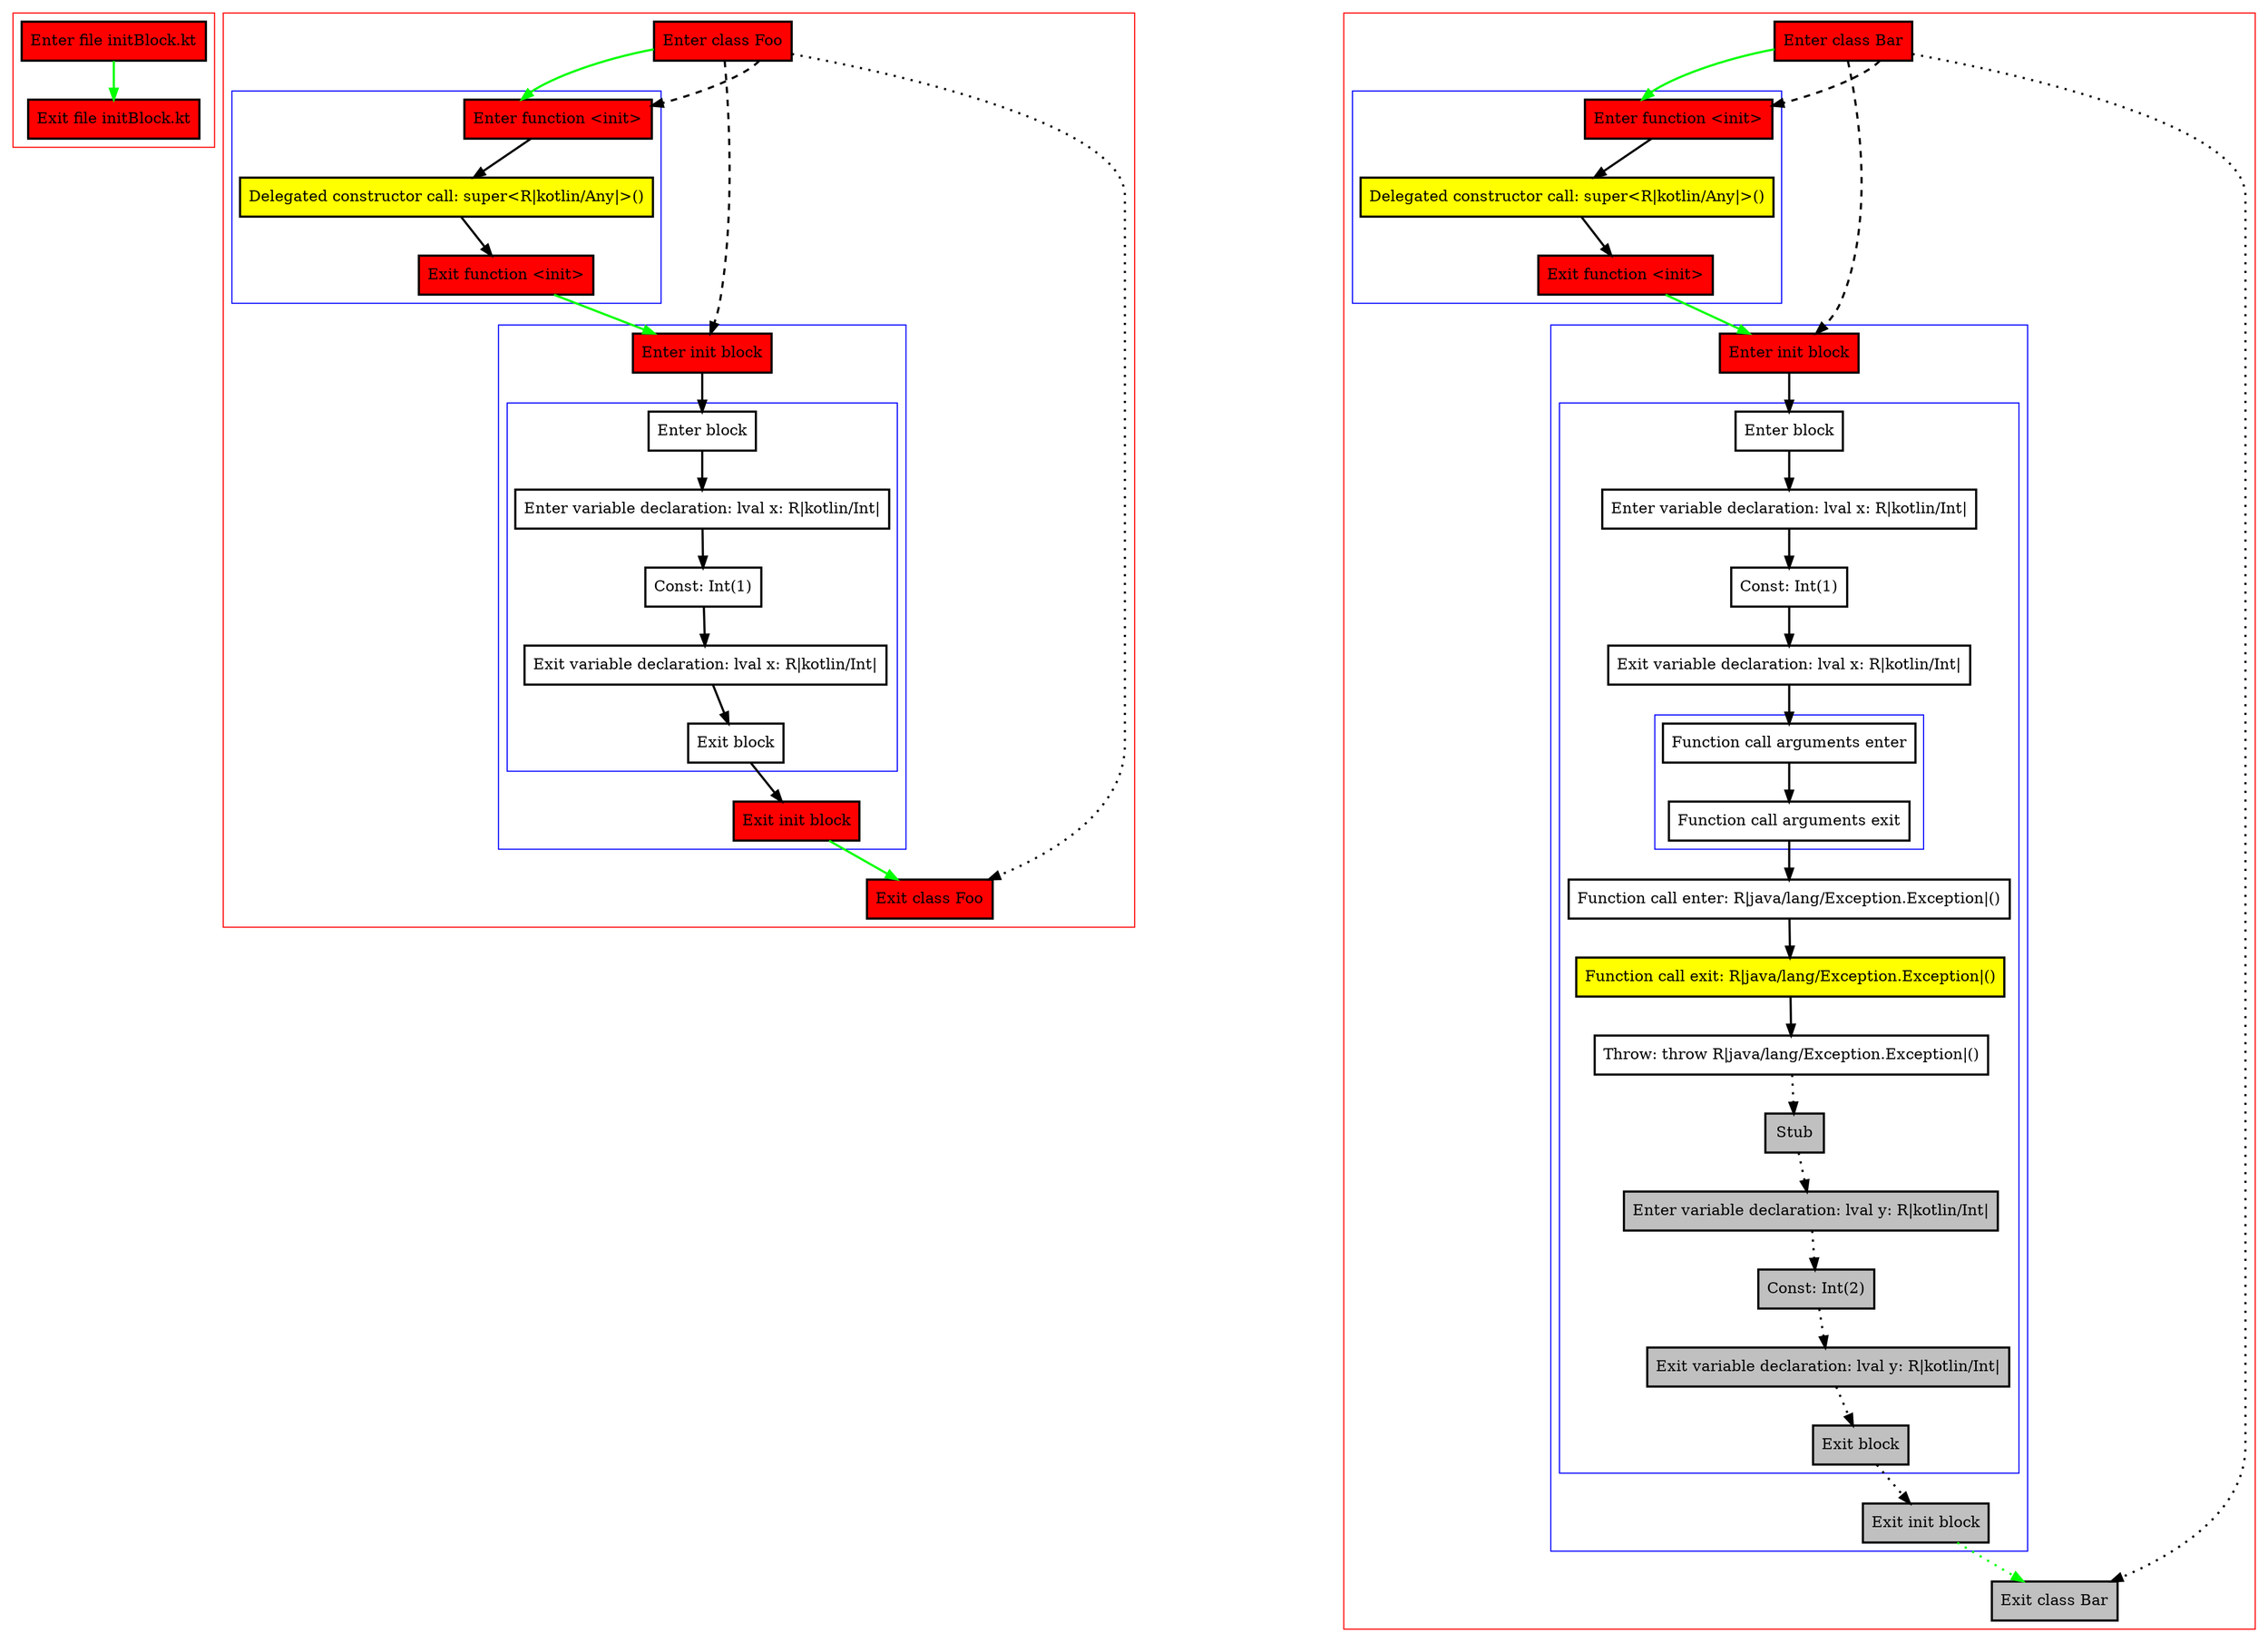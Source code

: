 digraph initBlock_kt {
    graph [nodesep=3]
    node [shape=box penwidth=2]
    edge [penwidth=2]

    subgraph cluster_0 {
        color=red
        0 [label="Enter file initBlock.kt" style="filled" fillcolor=red];
        1 [label="Exit file initBlock.kt" style="filled" fillcolor=red];
    }
    0 -> {1} [color=green];

    subgraph cluster_1 {
        color=red
        2 [label="Enter class Foo" style="filled" fillcolor=red];
        subgraph cluster_2 {
            color=blue
            3 [label="Enter function <init>" style="filled" fillcolor=red];
            4 [label="Delegated constructor call: super<R|kotlin/Any|>()" style="filled" fillcolor=yellow];
            5 [label="Exit function <init>" style="filled" fillcolor=red];
        }
        subgraph cluster_3 {
            color=blue
            6 [label="Enter init block" style="filled" fillcolor=red];
            subgraph cluster_4 {
                color=blue
                7 [label="Enter block"];
                8 [label="Enter variable declaration: lval x: R|kotlin/Int|"];
                9 [label="Const: Int(1)"];
                10 [label="Exit variable declaration: lval x: R|kotlin/Int|"];
                11 [label="Exit block"];
            }
            12 [label="Exit init block" style="filled" fillcolor=red];
        }
        13 [label="Exit class Foo" style="filled" fillcolor=red];
    }
    2 -> {3} [color=green];
    2 -> {13} [style=dotted];
    2 -> {3 6} [style=dashed];
    3 -> {4};
    4 -> {5};
    5 -> {6} [color=green];
    6 -> {7};
    7 -> {8};
    8 -> {9};
    9 -> {10};
    10 -> {11};
    11 -> {12};
    12 -> {13} [color=green];

    subgraph cluster_5 {
        color=red
        14 [label="Enter class Bar" style="filled" fillcolor=red];
        subgraph cluster_6 {
            color=blue
            15 [label="Enter function <init>" style="filled" fillcolor=red];
            16 [label="Delegated constructor call: super<R|kotlin/Any|>()" style="filled" fillcolor=yellow];
            17 [label="Exit function <init>" style="filled" fillcolor=red];
        }
        subgraph cluster_7 {
            color=blue
            18 [label="Enter init block" style="filled" fillcolor=red];
            subgraph cluster_8 {
                color=blue
                19 [label="Enter block"];
                20 [label="Enter variable declaration: lval x: R|kotlin/Int|"];
                21 [label="Const: Int(1)"];
                22 [label="Exit variable declaration: lval x: R|kotlin/Int|"];
                subgraph cluster_9 {
                    color=blue
                    23 [label="Function call arguments enter"];
                    24 [label="Function call arguments exit"];
                }
                25 [label="Function call enter: R|java/lang/Exception.Exception|()"];
                26 [label="Function call exit: R|java/lang/Exception.Exception|()" style="filled" fillcolor=yellow];
                27 [label="Throw: throw R|java/lang/Exception.Exception|()"];
                28 [label="Stub" style="filled" fillcolor=gray];
                29 [label="Enter variable declaration: lval y: R|kotlin/Int|" style="filled" fillcolor=gray];
                30 [label="Const: Int(2)" style="filled" fillcolor=gray];
                31 [label="Exit variable declaration: lval y: R|kotlin/Int|" style="filled" fillcolor=gray];
                32 [label="Exit block" style="filled" fillcolor=gray];
            }
            33 [label="Exit init block" style="filled" fillcolor=gray];
        }
        34 [label="Exit class Bar" style="filled" fillcolor=gray];
    }
    14 -> {15} [color=green];
    14 -> {34} [style=dotted];
    14 -> {15 18} [style=dashed];
    15 -> {16};
    16 -> {17};
    17 -> {18} [color=green];
    18 -> {19};
    19 -> {20};
    20 -> {21};
    21 -> {22};
    22 -> {23};
    23 -> {24};
    24 -> {25};
    25 -> {26};
    26 -> {27};
    27 -> {28} [style=dotted];
    28 -> {29} [style=dotted];
    29 -> {30} [style=dotted];
    30 -> {31} [style=dotted];
    31 -> {32} [style=dotted];
    32 -> {33} [style=dotted];
    33 -> {34} [color=green style=dotted];

}
